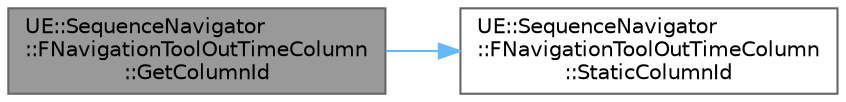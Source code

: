 digraph "UE::SequenceNavigator::FNavigationToolOutTimeColumn::GetColumnId"
{
 // INTERACTIVE_SVG=YES
 // LATEX_PDF_SIZE
  bgcolor="transparent";
  edge [fontname=Helvetica,fontsize=10,labelfontname=Helvetica,labelfontsize=10];
  node [fontname=Helvetica,fontsize=10,shape=box,height=0.2,width=0.4];
  rankdir="LR";
  Node1 [id="Node000001",label="UE::SequenceNavigator\l::FNavigationToolOutTimeColumn\l::GetColumnId",height=0.2,width=0.4,color="gray40", fillcolor="grey60", style="filled", fontcolor="black",tooltip=" "];
  Node1 -> Node2 [id="edge1_Node000001_Node000002",color="steelblue1",style="solid",tooltip=" "];
  Node2 [id="Node000002",label="UE::SequenceNavigator\l::FNavigationToolOutTimeColumn\l::StaticColumnId",height=0.2,width=0.4,color="grey40", fillcolor="white", style="filled",URL="$d2/def/classUE_1_1SequenceNavigator_1_1FNavigationToolOutTimeColumn.html#ab552fe55750631c364f4aba81baa50f8",tooltip=" "];
}
